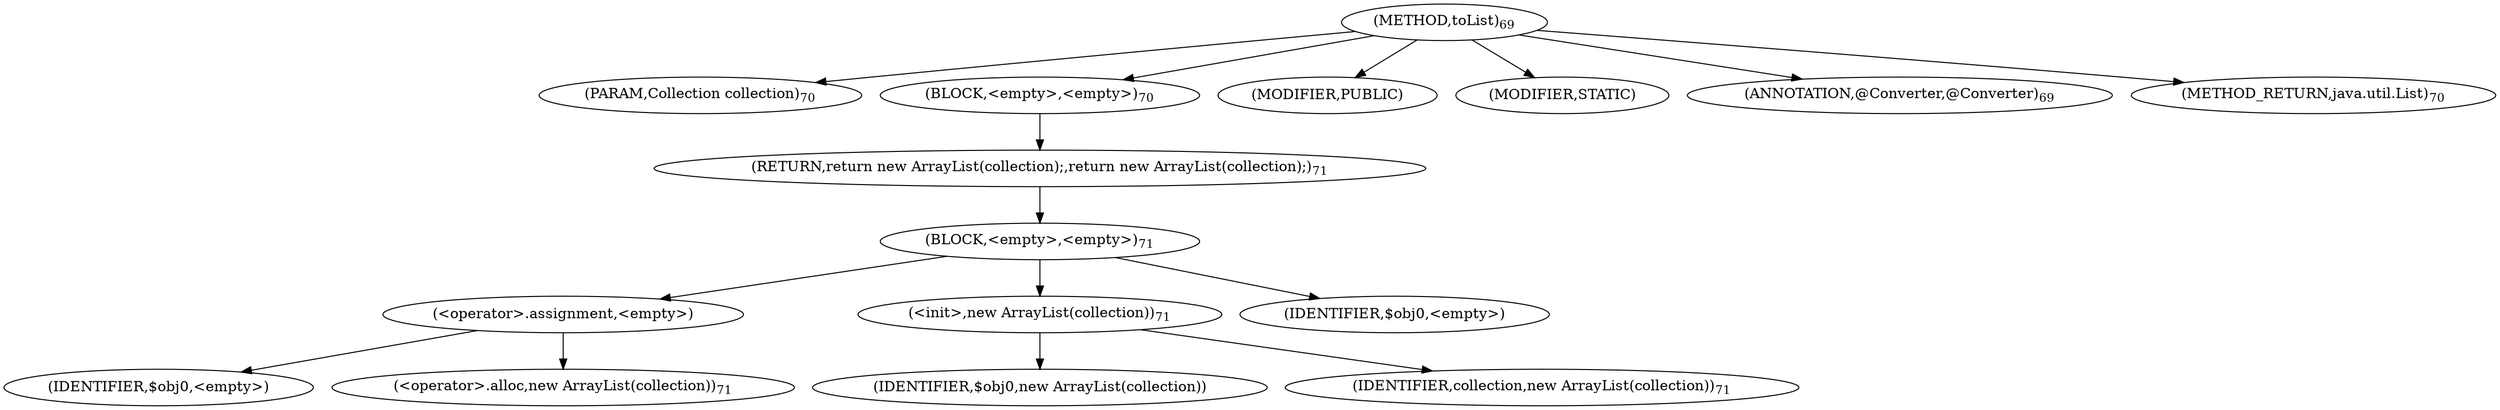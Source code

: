 digraph "toList" {  
"56" [label = <(METHOD,toList)<SUB>69</SUB>> ]
"57" [label = <(PARAM,Collection collection)<SUB>70</SUB>> ]
"58" [label = <(BLOCK,&lt;empty&gt;,&lt;empty&gt;)<SUB>70</SUB>> ]
"59" [label = <(RETURN,return new ArrayList(collection);,return new ArrayList(collection);)<SUB>71</SUB>> ]
"60" [label = <(BLOCK,&lt;empty&gt;,&lt;empty&gt;)<SUB>71</SUB>> ]
"61" [label = <(&lt;operator&gt;.assignment,&lt;empty&gt;)> ]
"62" [label = <(IDENTIFIER,$obj0,&lt;empty&gt;)> ]
"63" [label = <(&lt;operator&gt;.alloc,new ArrayList(collection))<SUB>71</SUB>> ]
"64" [label = <(&lt;init&gt;,new ArrayList(collection))<SUB>71</SUB>> ]
"65" [label = <(IDENTIFIER,$obj0,new ArrayList(collection))> ]
"66" [label = <(IDENTIFIER,collection,new ArrayList(collection))<SUB>71</SUB>> ]
"67" [label = <(IDENTIFIER,$obj0,&lt;empty&gt;)> ]
"68" [label = <(MODIFIER,PUBLIC)> ]
"69" [label = <(MODIFIER,STATIC)> ]
"70" [label = <(ANNOTATION,@Converter,@Converter)<SUB>69</SUB>> ]
"71" [label = <(METHOD_RETURN,java.util.List)<SUB>70</SUB>> ]
  "56" -> "57" 
  "56" -> "58" 
  "56" -> "68" 
  "56" -> "69" 
  "56" -> "70" 
  "56" -> "71" 
  "58" -> "59" 
  "59" -> "60" 
  "60" -> "61" 
  "60" -> "64" 
  "60" -> "67" 
  "61" -> "62" 
  "61" -> "63" 
  "64" -> "65" 
  "64" -> "66" 
}
